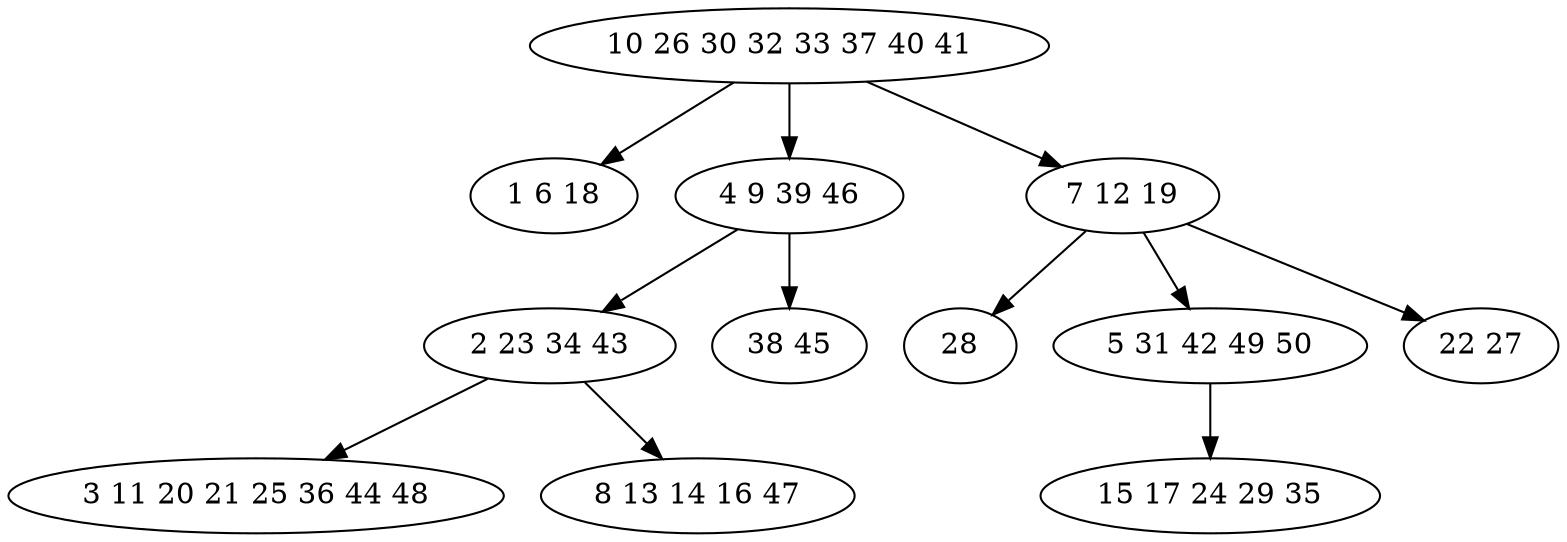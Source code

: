digraph true_tree {
	"0" -> "1"
	"0" -> "2"
	"0" -> "3"
	"2" -> "4"
	"3" -> "5"
	"3" -> "6"
	"6" -> "7"
	"2" -> "8"
	"3" -> "9"
	"4" -> "10"
	"4" -> "11"
	"0" [label="10 26 30 32 33 37 40 41"];
	"1" [label="1 6 18"];
	"2" [label="4 9 39 46"];
	"3" [label="7 12 19"];
	"4" [label="2 23 34 43"];
	"5" [label="28"];
	"6" [label="5 31 42 49 50"];
	"7" [label="15 17 24 29 35"];
	"8" [label="38 45"];
	"9" [label="22 27"];
	"10" [label="3 11 20 21 25 36 44 48"];
	"11" [label="8 13 14 16 47"];
}

